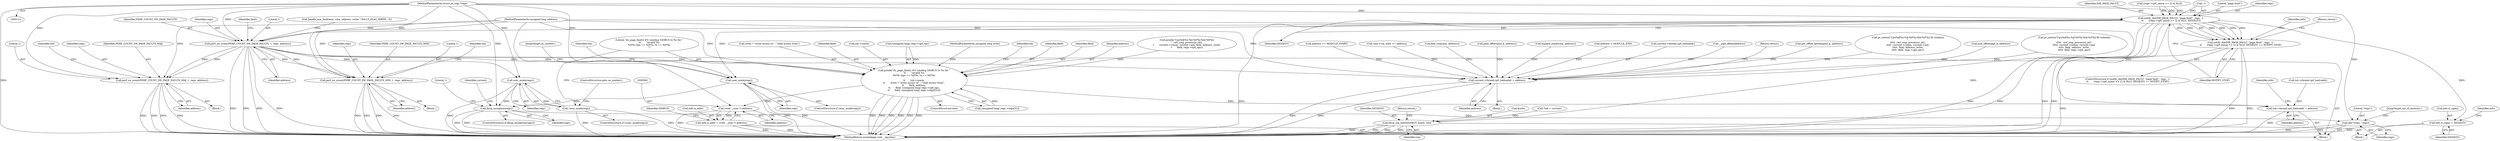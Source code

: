 digraph "0_linux_a8b0ca17b80e92faab46ee7179ba9e99ccb61233_14@pointer" {
"1000115" [label="(MethodParameterIn,struct pt_regs *regs)"];
"1000160" [label="(Call,notify_die(DIE_PAGE_FAULT, \"page fault\", regs, -1,\n\t\t       (regs->cp0_cause >> 2) & 0x1f, SIGSEGV))"];
"1000159" [label="(Call,notify_die(DIE_PAGE_FAULT, \"page fault\", regs, -1,\n\t\t       (regs->cp0_cause >> 2) & 0x1f, SIGSEGV) == NOTIFY_STOP)"];
"1000343" [label="(Call,perf_sw_event(PERF_COUNT_SW_PAGE_FAULTS, 1, regs, address))"];
"1000371" [label="(Call,perf_sw_event(PERF_COUNT_SW_PAGE_FAULTS_MAJ, 1, regs, address))"];
"1000382" [label="(Call,perf_sw_event(PERF_COUNT_SW_PAGE_FAULTS_MIN, 1, regs, address))"];
"1000475" [label="(Call,current->thread.cp0_baduaddr = address)"];
"1000504" [label="(Call,user_mode(regs))"];
"1000472" [label="(Call,fixup_exception(regs))"];
"1000485" [label="(Call,die(\"Oops\", regs))"];
"1000503" [label="(Call,!user_mode(regs))"];
"1000508" [label="(Call,printk(\"do_page_fault() #3: sending SIGBUS to %s for \"\n\t\t       \"invalid %s\n%0*lx (epc == %0*lx, ra == %0*lx)\n\",\n\t\t       tsk->comm,\n\t\t       write ? \"write access to\" : \"read access from\",\n\t\t       field, address,\n\t\t       field, (unsigned long) regs->cp0_epc,\n\t\t       field, (unsigned long) regs->regs[31]))"];
"1000533" [label="(Call,tsk->thread.cp0_badvaddr = address)"];
"1000559" [label="(Call,(void __user *) address)"];
"1000555" [label="(Call,info.si_addr = (void __user *) address)"];
"1000405" [label="(Call,user_mode(regs))"];
"1000447" [label="(Call,info.si_signo = SIGSEGV)"];
"1000464" [label="(Call,force_sig_info(SIGSEGV, &info, tsk))"];
"1000404" [label="(ControlStructure,if (user_mode(regs)))"];
"1000381" [label="(Block,)"];
"1000175" [label="(Return,return;)"];
"1000484" [label="(Literal,1)"];
"1000465" [label="(Identifier,SIGSEGV)"];
"1000142" [label="(Call,printk(\"Cpu%d[%s:%d:%0*lx:%ld:%0*lx]\n\", raw_smp_processor_id(),\n\t       current->comm, current->pid, field, address, write,\n\t       field, regs->cp0_epc))"];
"1000468" [label="(Identifier,tsk)"];
"1000386" [label="(Identifier,address)"];
"1000472" [label="(Call,fixup_exception(regs))"];
"1000447" [label="(Call,info.si_signo = SIGSEGV)"];
"1000478" [label="(Identifier,current)"];
"1000411" [label="(Identifier,tsk)"];
"1000351" [label="(Identifier,fault)"];
"1000370" [label="(Block,)"];
"1000471" [label="(ControlStructure,if (fixup_exception(regs)))"];
"1000513" [label="(Call,write ? \"write access to\" : \"read access from\")"];
"1000378" [label="(Identifier,tsk)"];
"1000646" [label="(Call,pte_offset_kernel(pmd_k, address))"];
"1000486" [label="(Literal,\"Oops\")"];
"1000345" [label="(Literal,1)"];
"1000488" [label="(JumpTarget,out_of_memory:)"];
"1000277" [label="(Call,pr_notice(\"Cpu%d[%s:%d:%0*lx:%ld:%0*lx] XI violation\n\",\n\t\t\t\t\t  raw_smp_processor_id(),\n\t\t\t\t\t  current->comm, current->pid,\n\t\t\t\t\t  field, address, write,\n\t\t\t\t\t  field, regs->cp0_epc))"];
"1000166" [label="(Call,(regs->cp0_cause >> 2) & 0x1f)"];
"1000615" [label="(Call,pud_offset(pgd_k, address))"];
"1000335" [label="(Call,handle_mm_fault(mm, vma, address, write ? FAULT_FLAG_WRITE : 0))"];
"1000302" [label="(Call,pr_notice(\"Cpu%d[%s:%d:%0*lx:%ld:%0*lx] RI violation\n\",\n\t\t\t\t\t  raw_smp_processor_id(),\n\t\t\t\t\t  current->comm, current->pid,\n\t\t\t\t\t  field, address, write,\n\t\t\t\t\t  field, regs->cp0_epc))"];
"1000519" [label="(Identifier,field)"];
"1000502" [label="(ControlStructure,if (!user_mode(regs)))"];
"1000194" [label="(Call,address >= MODULE_START)"];
"1000385" [label="(Identifier,regs)"];
"1000344" [label="(Identifier,PERF_COUNT_SW_PAGE_FAULTS)"];
"1000555" [label="(Call,info.si_addr = (void __user *) address)"];
"1000162" [label="(Literal,\"page fault\")"];
"1000510" [label="(Call,tsk->comm)"];
"1000163" [label="(Identifier,regs)"];
"1000118" [label="(Block,)"];
"1000405" [label="(Call,user_mode(regs))"];
"1000375" [label="(Identifier,address)"];
"1000346" [label="(Identifier,regs)"];
"1000520" [label="(Call,(unsigned long) regs->cp0_epc)"];
"1000469" [label="(Return,return;)"];
"1000222" [label="(Call,vma->vm_start <= address)"];
"1000475" [label="(Call,current->thread.cp0_baduaddr = address)"];
"1000470" [label="(JumpTarget,no_context:)"];
"1000542" [label="(Identifier,info)"];
"1000473" [label="(Identifier,regs)"];
"1000158" [label="(ControlStructure,if (notify_die(DIE_PAGE_FAULT, \"page fault\", regs, -1,\n\t\t       (regs->cp0_cause >> 2) & 0x1f, SIGSEGV) == NOTIFY_STOP))"];
"1000116" [label="(MethodParameterIn,unsigned long write)"];
"1000214" [label="(Call,find_vma(mm, address))"];
"1000474" [label="(Block,)"];
"1000536" [label="(Identifier,tsk)"];
"1000507" [label="(ControlStructure,else)"];
"1000631" [label="(Call,pmd_offset(pud_k, address))"];
"1000503" [label="(Call,!user_mode(regs))"];
"1000656" [label="(MethodReturn,asmlinkage void __kprobes)"];
"1000373" [label="(Literal,1)"];
"1000117" [label="(MethodParameterIn,unsigned long address)"];
"1000563" [label="(Identifier,SIGBUS)"];
"1000237" [label="(Call,expand_stack(vma, address))"];
"1000504" [label="(Call,user_mode(regs))"];
"1000539" [label="(Identifier,address)"];
"1000173" [label="(Identifier,SIGSEGV)"];
"1000559" [label="(Call,(void __user *) address)"];
"1000466" [label="(Call,&info)"];
"1000374" [label="(Identifier,regs)"];
"1000464" [label="(Call,force_sig_info(SIGSEGV, &info, tsk))"];
"1000164" [label="(Call,-1)"];
"1000347" [label="(Identifier,address)"];
"1000383" [label="(Identifier,PERF_COUNT_SW_PAGE_FAULTS_MIN)"];
"1000382" [label="(Call,perf_sw_event(PERF_COUNT_SW_PAGE_FAULTS_MIN, 1, regs, address))"];
"1000197" [label="(Call,address < MODULE_END)"];
"1000407" [label="(Block,)"];
"1000371" [label="(Call,perf_sw_event(PERF_COUNT_SW_PAGE_FAULTS_MAJ, 1, regs, address))"];
"1000509" [label="(Literal,\"do_page_fault() #3: sending SIGBUS to %s for \"\n\t\t       \"invalid %s\n%0*lx (epc == %0*lx, ra == %0*lx)\n\")"];
"1000487" [label="(Identifier,regs)"];
"1000506" [label="(ControlStructure,goto no_context;)"];
"1000451" [label="(Identifier,SIGSEGV)"];
"1000454" [label="(Identifier,info)"];
"1000476" [label="(Call,current->thread.cp0_baduaddr)"];
"1000533" [label="(Call,tsk->thread.cp0_badvaddr = address)"];
"1000556" [label="(Call,info.si_addr)"];
"1000372" [label="(Identifier,PERF_COUNT_SW_PAGE_FAULTS_MAJ)"];
"1000124" [label="(Call,*tsk = current)"];
"1000384" [label="(Literal,1)"];
"1000526" [label="(Call,(unsigned long) regs->regs[31])"];
"1000534" [label="(Call,tsk->thread.cp0_badvaddr)"];
"1000115" [label="(MethodParameterIn,struct pt_regs *regs)"];
"1000161" [label="(Identifier,DIE_PAGE_FAULT)"];
"1000508" [label="(Call,printk(\"do_page_fault() #3: sending SIGBUS to %s for \"\n\t\t       \"invalid %s\n%0*lx (epc == %0*lx, ra == %0*lx)\n\",\n\t\t       tsk->comm,\n\t\t       write ? \"write access to\" : \"read access from\",\n\t\t       field, address,\n\t\t       field, (unsigned long) regs->cp0_epc,\n\t\t       field, (unsigned long) regs->regs[31]))"];
"1000160" [label="(Call,notify_die(DIE_PAGE_FAULT, \"page fault\", regs, -1,\n\t\t       (regs->cp0_cause >> 2) & 0x1f, SIGSEGV))"];
"1000174" [label="(Identifier,NOTIFY_STOP)"];
"1000517" [label="(Identifier,field)"];
"1000525" [label="(Identifier,field)"];
"1000406" [label="(Identifier,regs)"];
"1000485" [label="(Call,die(\"Oops\", regs))"];
"1000573" [label="(Call,__pgd_offset(address))"];
"1000448" [label="(Call,info.si_signo)"];
"1000178" [label="(Identifier,info)"];
"1000561" [label="(Identifier,address)"];
"1000482" [label="(Return,return;)"];
"1000505" [label="(Identifier,regs)"];
"1000159" [label="(Call,notify_die(DIE_PAGE_FAULT, \"page fault\", regs, -1,\n\t\t       (regs->cp0_cause >> 2) & 0x1f, SIGSEGV) == NOTIFY_STOP)"];
"1000389" [label="(Identifier,tsk)"];
"1000343" [label="(Call,perf_sw_event(PERF_COUNT_SW_PAGE_FAULTS, 1, regs, address))"];
"1000481" [label="(Identifier,address)"];
"1000518" [label="(Identifier,address)"];
"1000115" -> "1000114"  [label="AST: "];
"1000115" -> "1000656"  [label="DDG: "];
"1000115" -> "1000160"  [label="DDG: "];
"1000115" -> "1000343"  [label="DDG: "];
"1000115" -> "1000371"  [label="DDG: "];
"1000115" -> "1000382"  [label="DDG: "];
"1000115" -> "1000405"  [label="DDG: "];
"1000115" -> "1000472"  [label="DDG: "];
"1000115" -> "1000485"  [label="DDG: "];
"1000115" -> "1000504"  [label="DDG: "];
"1000160" -> "1000159"  [label="AST: "];
"1000160" -> "1000173"  [label="CFG: "];
"1000161" -> "1000160"  [label="AST: "];
"1000162" -> "1000160"  [label="AST: "];
"1000163" -> "1000160"  [label="AST: "];
"1000164" -> "1000160"  [label="AST: "];
"1000166" -> "1000160"  [label="AST: "];
"1000173" -> "1000160"  [label="AST: "];
"1000174" -> "1000160"  [label="CFG: "];
"1000160" -> "1000656"  [label="DDG: "];
"1000160" -> "1000656"  [label="DDG: "];
"1000160" -> "1000656"  [label="DDG: "];
"1000160" -> "1000656"  [label="DDG: "];
"1000160" -> "1000656"  [label="DDG: "];
"1000160" -> "1000159"  [label="DDG: "];
"1000160" -> "1000159"  [label="DDG: "];
"1000160" -> "1000159"  [label="DDG: "];
"1000160" -> "1000159"  [label="DDG: "];
"1000160" -> "1000159"  [label="DDG: "];
"1000160" -> "1000159"  [label="DDG: "];
"1000164" -> "1000160"  [label="DDG: "];
"1000166" -> "1000160"  [label="DDG: "];
"1000166" -> "1000160"  [label="DDG: "];
"1000160" -> "1000343"  [label="DDG: "];
"1000160" -> "1000405"  [label="DDG: "];
"1000160" -> "1000447"  [label="DDG: "];
"1000160" -> "1000464"  [label="DDG: "];
"1000159" -> "1000158"  [label="AST: "];
"1000159" -> "1000174"  [label="CFG: "];
"1000174" -> "1000159"  [label="AST: "];
"1000175" -> "1000159"  [label="CFG: "];
"1000178" -> "1000159"  [label="CFG: "];
"1000159" -> "1000656"  [label="DDG: "];
"1000159" -> "1000656"  [label="DDG: "];
"1000159" -> "1000656"  [label="DDG: "];
"1000343" -> "1000118"  [label="AST: "];
"1000343" -> "1000347"  [label="CFG: "];
"1000344" -> "1000343"  [label="AST: "];
"1000345" -> "1000343"  [label="AST: "];
"1000346" -> "1000343"  [label="AST: "];
"1000347" -> "1000343"  [label="AST: "];
"1000351" -> "1000343"  [label="CFG: "];
"1000343" -> "1000656"  [label="DDG: "];
"1000343" -> "1000656"  [label="DDG: "];
"1000343" -> "1000656"  [label="DDG: "];
"1000343" -> "1000656"  [label="DDG: "];
"1000335" -> "1000343"  [label="DDG: "];
"1000117" -> "1000343"  [label="DDG: "];
"1000343" -> "1000371"  [label="DDG: "];
"1000343" -> "1000371"  [label="DDG: "];
"1000343" -> "1000382"  [label="DDG: "];
"1000343" -> "1000382"  [label="DDG: "];
"1000343" -> "1000475"  [label="DDG: "];
"1000343" -> "1000504"  [label="DDG: "];
"1000343" -> "1000508"  [label="DDG: "];
"1000371" -> "1000370"  [label="AST: "];
"1000371" -> "1000375"  [label="CFG: "];
"1000372" -> "1000371"  [label="AST: "];
"1000373" -> "1000371"  [label="AST: "];
"1000374" -> "1000371"  [label="AST: "];
"1000375" -> "1000371"  [label="AST: "];
"1000378" -> "1000371"  [label="CFG: "];
"1000371" -> "1000656"  [label="DDG: "];
"1000371" -> "1000656"  [label="DDG: "];
"1000371" -> "1000656"  [label="DDG: "];
"1000371" -> "1000656"  [label="DDG: "];
"1000117" -> "1000371"  [label="DDG: "];
"1000382" -> "1000381"  [label="AST: "];
"1000382" -> "1000386"  [label="CFG: "];
"1000383" -> "1000382"  [label="AST: "];
"1000384" -> "1000382"  [label="AST: "];
"1000385" -> "1000382"  [label="AST: "];
"1000386" -> "1000382"  [label="AST: "];
"1000389" -> "1000382"  [label="CFG: "];
"1000382" -> "1000656"  [label="DDG: "];
"1000382" -> "1000656"  [label="DDG: "];
"1000382" -> "1000656"  [label="DDG: "];
"1000382" -> "1000656"  [label="DDG: "];
"1000117" -> "1000382"  [label="DDG: "];
"1000475" -> "1000474"  [label="AST: "];
"1000475" -> "1000481"  [label="CFG: "];
"1000476" -> "1000475"  [label="AST: "];
"1000481" -> "1000475"  [label="AST: "];
"1000482" -> "1000475"  [label="CFG: "];
"1000475" -> "1000656"  [label="DDG: "];
"1000475" -> "1000656"  [label="DDG: "];
"1000302" -> "1000475"  [label="DDG: "];
"1000237" -> "1000475"  [label="DDG: "];
"1000222" -> "1000475"  [label="DDG: "];
"1000631" -> "1000475"  [label="DDG: "];
"1000194" -> "1000475"  [label="DDG: "];
"1000646" -> "1000475"  [label="DDG: "];
"1000573" -> "1000475"  [label="DDG: "];
"1000197" -> "1000475"  [label="DDG: "];
"1000214" -> "1000475"  [label="DDG: "];
"1000615" -> "1000475"  [label="DDG: "];
"1000277" -> "1000475"  [label="DDG: "];
"1000117" -> "1000475"  [label="DDG: "];
"1000504" -> "1000503"  [label="AST: "];
"1000504" -> "1000505"  [label="CFG: "];
"1000505" -> "1000504"  [label="AST: "];
"1000503" -> "1000504"  [label="CFG: "];
"1000504" -> "1000656"  [label="DDG: "];
"1000504" -> "1000472"  [label="DDG: "];
"1000504" -> "1000503"  [label="DDG: "];
"1000472" -> "1000471"  [label="AST: "];
"1000472" -> "1000473"  [label="CFG: "];
"1000473" -> "1000472"  [label="AST: "];
"1000478" -> "1000472"  [label="CFG: "];
"1000484" -> "1000472"  [label="CFG: "];
"1000472" -> "1000656"  [label="DDG: "];
"1000472" -> "1000656"  [label="DDG: "];
"1000405" -> "1000472"  [label="DDG: "];
"1000472" -> "1000485"  [label="DDG: "];
"1000485" -> "1000118"  [label="AST: "];
"1000485" -> "1000487"  [label="CFG: "];
"1000486" -> "1000485"  [label="AST: "];
"1000487" -> "1000485"  [label="AST: "];
"1000488" -> "1000485"  [label="CFG: "];
"1000485" -> "1000656"  [label="DDG: "];
"1000485" -> "1000656"  [label="DDG: "];
"1000503" -> "1000502"  [label="AST: "];
"1000506" -> "1000503"  [label="CFG: "];
"1000509" -> "1000503"  [label="CFG: "];
"1000503" -> "1000656"  [label="DDG: "];
"1000503" -> "1000656"  [label="DDG: "];
"1000508" -> "1000507"  [label="AST: "];
"1000508" -> "1000526"  [label="CFG: "];
"1000509" -> "1000508"  [label="AST: "];
"1000510" -> "1000508"  [label="AST: "];
"1000513" -> "1000508"  [label="AST: "];
"1000517" -> "1000508"  [label="AST: "];
"1000518" -> "1000508"  [label="AST: "];
"1000519" -> "1000508"  [label="AST: "];
"1000520" -> "1000508"  [label="AST: "];
"1000525" -> "1000508"  [label="AST: "];
"1000526" -> "1000508"  [label="AST: "];
"1000536" -> "1000508"  [label="CFG: "];
"1000508" -> "1000656"  [label="DDG: "];
"1000508" -> "1000656"  [label="DDG: "];
"1000508" -> "1000656"  [label="DDG: "];
"1000508" -> "1000656"  [label="DDG: "];
"1000508" -> "1000656"  [label="DDG: "];
"1000508" -> "1000656"  [label="DDG: "];
"1000116" -> "1000508"  [label="DDG: "];
"1000142" -> "1000508"  [label="DDG: "];
"1000117" -> "1000508"  [label="DDG: "];
"1000520" -> "1000508"  [label="DDG: "];
"1000526" -> "1000508"  [label="DDG: "];
"1000508" -> "1000533"  [label="DDG: "];
"1000508" -> "1000559"  [label="DDG: "];
"1000533" -> "1000118"  [label="AST: "];
"1000533" -> "1000539"  [label="CFG: "];
"1000534" -> "1000533"  [label="AST: "];
"1000539" -> "1000533"  [label="AST: "];
"1000542" -> "1000533"  [label="CFG: "];
"1000533" -> "1000656"  [label="DDG: "];
"1000117" -> "1000533"  [label="DDG: "];
"1000559" -> "1000555"  [label="AST: "];
"1000559" -> "1000561"  [label="CFG: "];
"1000560" -> "1000559"  [label="AST: "];
"1000561" -> "1000559"  [label="AST: "];
"1000555" -> "1000559"  [label="CFG: "];
"1000559" -> "1000656"  [label="DDG: "];
"1000559" -> "1000555"  [label="DDG: "];
"1000117" -> "1000559"  [label="DDG: "];
"1000555" -> "1000118"  [label="AST: "];
"1000556" -> "1000555"  [label="AST: "];
"1000563" -> "1000555"  [label="CFG: "];
"1000555" -> "1000656"  [label="DDG: "];
"1000555" -> "1000656"  [label="DDG: "];
"1000405" -> "1000404"  [label="AST: "];
"1000405" -> "1000406"  [label="CFG: "];
"1000406" -> "1000405"  [label="AST: "];
"1000411" -> "1000405"  [label="CFG: "];
"1000470" -> "1000405"  [label="CFG: "];
"1000405" -> "1000656"  [label="DDG: "];
"1000405" -> "1000656"  [label="DDG: "];
"1000447" -> "1000407"  [label="AST: "];
"1000447" -> "1000451"  [label="CFG: "];
"1000448" -> "1000447"  [label="AST: "];
"1000451" -> "1000447"  [label="AST: "];
"1000454" -> "1000447"  [label="CFG: "];
"1000447" -> "1000656"  [label="DDG: "];
"1000464" -> "1000407"  [label="AST: "];
"1000464" -> "1000468"  [label="CFG: "];
"1000465" -> "1000464"  [label="AST: "];
"1000466" -> "1000464"  [label="AST: "];
"1000468" -> "1000464"  [label="AST: "];
"1000469" -> "1000464"  [label="CFG: "];
"1000464" -> "1000656"  [label="DDG: "];
"1000464" -> "1000656"  [label="DDG: "];
"1000464" -> "1000656"  [label="DDG: "];
"1000464" -> "1000656"  [label="DDG: "];
"1000124" -> "1000464"  [label="DDG: "];
}

